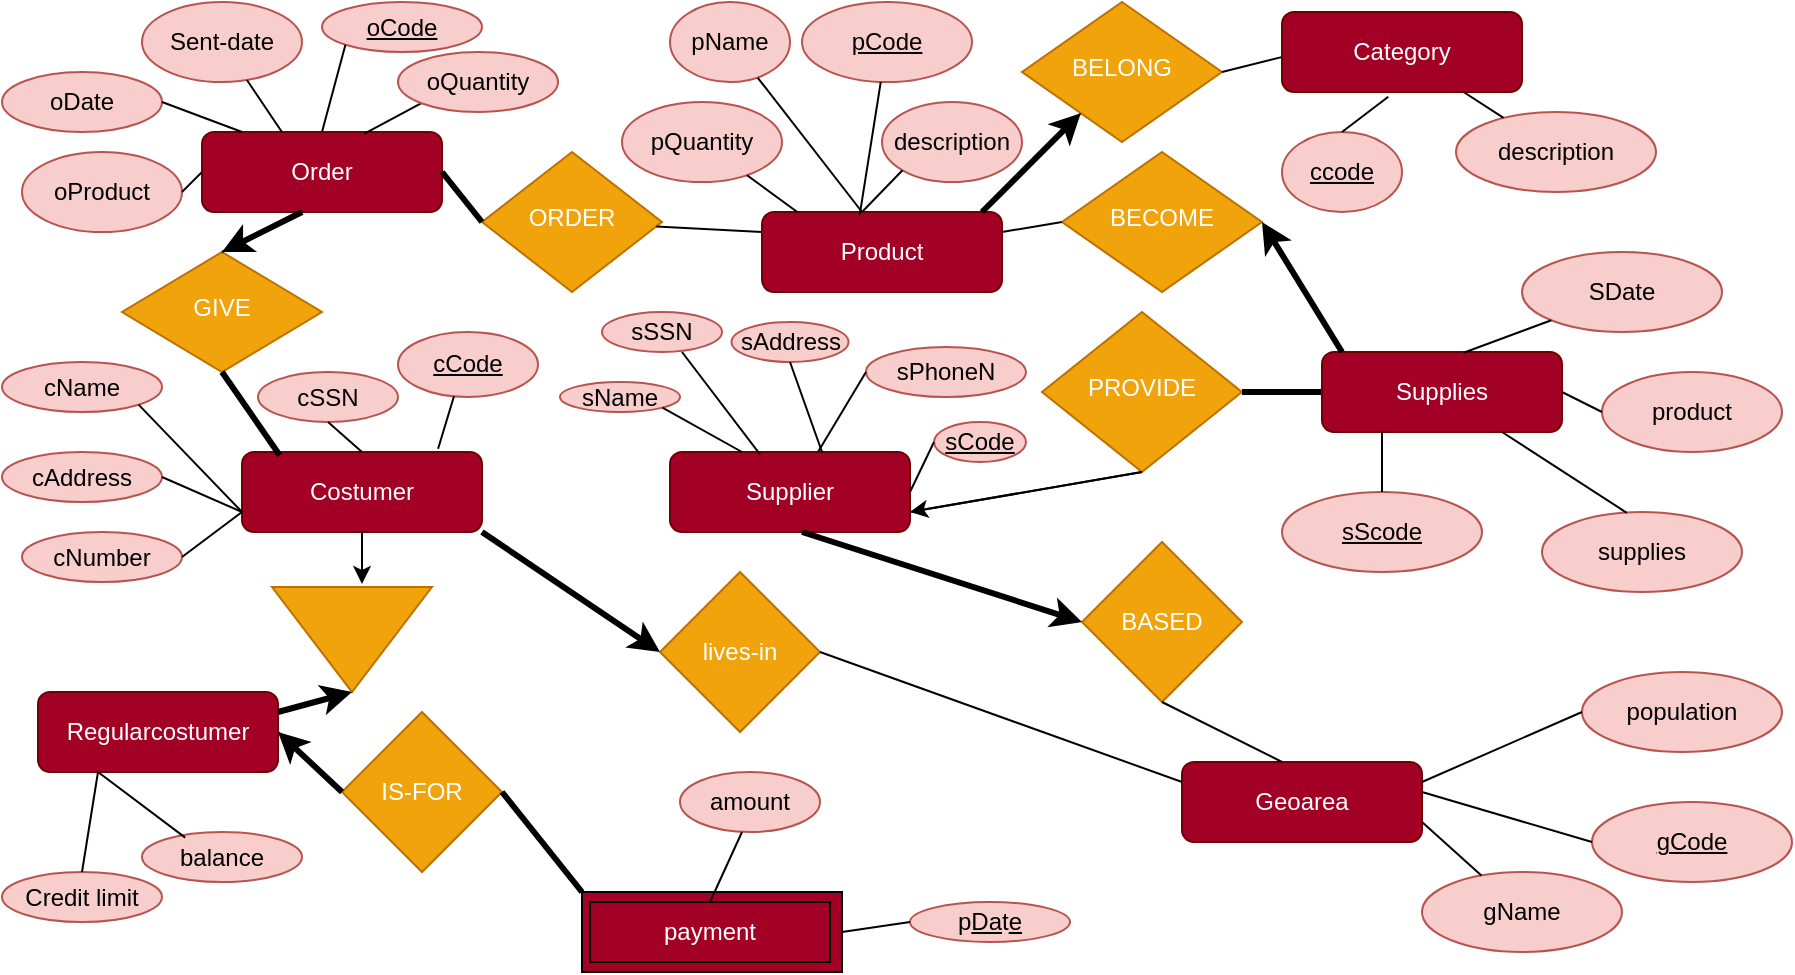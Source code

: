 <mxfile version="13.10.2" type="github"><diagram id="C5RBs43oDa-KdzZeNtuy" name="Page-1"><mxGraphModel dx="1038" dy="491" grid="1" gridSize="10" guides="1" tooltips="1" connect="1" arrows="1" fold="1" page="1" pageScale="1" pageWidth="827" pageHeight="1169" math="0" shadow="0"><root><mxCell id="WIyWlLk6GJQsqaUBKTNV-0"/><mxCell id="WIyWlLk6GJQsqaUBKTNV-1" parent="WIyWlLk6GJQsqaUBKTNV-0"/><mxCell id="O9clG4-tae74i2DNuFdK-174" value="" style="rounded=0;whiteSpace=wrap;html=1;sketch=0;fillColor=#a20025;fontColor=#ffffff;shadow=0;" vertex="1" parent="WIyWlLk6GJQsqaUBKTNV-1"><mxGeometry x="290" y="480" width="130" height="40" as="geometry"/></mxCell><mxCell id="WIyWlLk6GJQsqaUBKTNV-3" value="Product" style="rounded=1;whiteSpace=wrap;html=1;fontSize=12;glass=0;strokeWidth=1;shadow=0;rotation=0;fillColor=#a20025;strokeColor=#6F0000;fontColor=#ffffff;" parent="WIyWlLk6GJQsqaUBKTNV-1" vertex="1"><mxGeometry x="380" y="140" width="120" height="40" as="geometry"/></mxCell><mxCell id="WIyWlLk6GJQsqaUBKTNV-6" value="PROVIDE" style="rhombus;whiteSpace=wrap;html=1;shadow=0;fontFamily=Helvetica;fontSize=12;align=center;strokeWidth=1;spacing=6;spacingTop=-4;fillColor=#f0a30a;strokeColor=#BD7000;fontColor=#ffffff;" parent="WIyWlLk6GJQsqaUBKTNV-1" vertex="1"><mxGeometry x="520" y="190" width="100" height="80" as="geometry"/></mxCell><mxCell id="WIyWlLk6GJQsqaUBKTNV-7" value="Supplier" style="rounded=1;whiteSpace=wrap;html=1;fontSize=12;glass=0;strokeWidth=1;shadow=0;fillColor=#a20025;strokeColor=#6F0000;fontColor=#ffffff;" parent="WIyWlLk6GJQsqaUBKTNV-1" vertex="1"><mxGeometry x="334" y="260" width="120" height="40" as="geometry"/></mxCell><mxCell id="WIyWlLk6GJQsqaUBKTNV-10" value="GIVE" style="rhombus;whiteSpace=wrap;html=1;shadow=0;fontFamily=Helvetica;fontSize=12;align=center;strokeWidth=1;spacing=6;spacingTop=-4;fillColor=#f0a30a;strokeColor=#BD7000;fontColor=#ffffff;" parent="WIyWlLk6GJQsqaUBKTNV-1" vertex="1"><mxGeometry x="60" y="160" width="100" height="60" as="geometry"/></mxCell><mxCell id="WIyWlLk6GJQsqaUBKTNV-11" value="Costumer" style="rounded=1;whiteSpace=wrap;html=1;fontSize=12;glass=0;strokeWidth=1;shadow=0;fillColor=#a20025;strokeColor=#6F0000;fontColor=#ffffff;" parent="WIyWlLk6GJQsqaUBKTNV-1" vertex="1"><mxGeometry x="120" y="260" width="120" height="40" as="geometry"/></mxCell><mxCell id="WIyWlLk6GJQsqaUBKTNV-12" value="Order" style="rounded=1;whiteSpace=wrap;html=1;fontSize=12;glass=0;strokeWidth=1;shadow=0;fillColor=#a20025;strokeColor=#6F0000;fontColor=#ffffff;" parent="WIyWlLk6GJQsqaUBKTNV-1" vertex="1"><mxGeometry x="100" y="100" width="120" height="40" as="geometry"/></mxCell><mxCell id="O9clG4-tae74i2DNuFdK-0" value="" style="endArrow=none;html=1;entryX=1;entryY=0.5;entryDx=0;entryDy=0;strokeWidth=3;" edge="1" parent="WIyWlLk6GJQsqaUBKTNV-1" target="WIyWlLk6GJQsqaUBKTNV-6"><mxGeometry width="50" height="50" relative="1" as="geometry"><mxPoint x="620" y="230" as="sourcePoint"/><mxPoint x="620" y="230" as="targetPoint"/><Array as="points"><mxPoint x="670" y="230"/></Array></mxGeometry></mxCell><mxCell id="O9clG4-tae74i2DNuFdK-1" value="Supplies" style="rounded=1;whiteSpace=wrap;html=1;fontSize=12;glass=0;strokeWidth=1;shadow=0;fillColor=#a20025;strokeColor=#6F0000;fontColor=#ffffff;" vertex="1" parent="WIyWlLk6GJQsqaUBKTNV-1"><mxGeometry x="660" y="210" width="120" height="40" as="geometry"/></mxCell><mxCell id="O9clG4-tae74i2DNuFdK-2" value="BECOME" style="rhombus;whiteSpace=wrap;html=1;shadow=0;fontFamily=Helvetica;fontSize=12;align=center;strokeWidth=1;spacing=6;spacingTop=-4;fillColor=#f0a30a;strokeColor=#BD7000;fontColor=#ffffff;" vertex="1" parent="WIyWlLk6GJQsqaUBKTNV-1"><mxGeometry x="530" y="110" width="100" height="70" as="geometry"/></mxCell><mxCell id="O9clG4-tae74i2DNuFdK-4" value="" style="endArrow=none;html=1;entryX=0;entryY=0.5;entryDx=0;entryDy=0;" edge="1" parent="WIyWlLk6GJQsqaUBKTNV-1" source="WIyWlLk6GJQsqaUBKTNV-3" target="O9clG4-tae74i2DNuFdK-2"><mxGeometry width="50" height="50" relative="1" as="geometry"><mxPoint x="350" y="120" as="sourcePoint"/><mxPoint x="440" y="230" as="targetPoint"/></mxGeometry></mxCell><mxCell id="O9clG4-tae74i2DNuFdK-8" value="" style="endArrow=none;html=1;entryX=0.5;entryY=1;entryDx=0;entryDy=0;exitX=1;exitY=0.75;exitDx=0;exitDy=0;" edge="1" parent="WIyWlLk6GJQsqaUBKTNV-1" source="WIyWlLk6GJQsqaUBKTNV-7" target="WIyWlLk6GJQsqaUBKTNV-6"><mxGeometry width="50" height="50" relative="1" as="geometry"><mxPoint x="470" y="230" as="sourcePoint"/><mxPoint x="300" y="205" as="targetPoint"/></mxGeometry></mxCell><mxCell id="O9clG4-tae74i2DNuFdK-10" value="" style="endArrow=none;html=1;" edge="1" parent="WIyWlLk6GJQsqaUBKTNV-1" target="O9clG4-tae74i2DNuFdK-11"><mxGeometry width="50" height="50" relative="1" as="geometry"><mxPoint x="490" y="140" as="sourcePoint"/><mxPoint x="410" y="70" as="targetPoint"/></mxGeometry></mxCell><mxCell id="O9clG4-tae74i2DNuFdK-11" value="BELONG" style="rhombus;whiteSpace=wrap;html=1;shadow=0;fontFamily=Helvetica;fontSize=12;align=center;strokeWidth=1;spacing=6;spacingTop=-4;fillColor=#f0a30a;strokeColor=#BD7000;fontColor=#ffffff;" vertex="1" parent="WIyWlLk6GJQsqaUBKTNV-1"><mxGeometry x="510" y="35" width="100" height="70" as="geometry"/></mxCell><mxCell id="O9clG4-tae74i2DNuFdK-12" value="" style="endArrow=none;html=1;entryX=1;entryY=0.5;entryDx=0;entryDy=0;exitX=1;exitY=0.5;exitDx=0;exitDy=0;" edge="1" parent="WIyWlLk6GJQsqaUBKTNV-1" source="O9clG4-tae74i2DNuFdK-11" target="O9clG4-tae74i2DNuFdK-11"><mxGeometry width="50" height="50" relative="1" as="geometry"><mxPoint x="570" y="60" as="sourcePoint"/><mxPoint x="440" y="230" as="targetPoint"/><Array as="points"><mxPoint x="650" y="60"/></Array></mxGeometry></mxCell><mxCell id="O9clG4-tae74i2DNuFdK-13" value="Category" style="rounded=1;whiteSpace=wrap;html=1;fontSize=12;glass=0;strokeWidth=1;shadow=0;fillColor=#a20025;strokeColor=#6F0000;fontColor=#ffffff;" vertex="1" parent="WIyWlLk6GJQsqaUBKTNV-1"><mxGeometry x="640" y="40" width="120" height="40" as="geometry"/></mxCell><mxCell id="O9clG4-tae74i2DNuFdK-16" value="ORDER" style="rhombus;whiteSpace=wrap;html=1;shadow=0;fontFamily=Helvetica;fontSize=12;align=center;strokeWidth=1;spacing=6;spacingTop=-4;fillColor=#f0a30a;strokeColor=#BD7000;fontColor=#ffffff;" vertex="1" parent="WIyWlLk6GJQsqaUBKTNV-1"><mxGeometry x="240" y="110" width="90" height="70" as="geometry"/></mxCell><mxCell id="O9clG4-tae74i2DNuFdK-17" value="" style="endArrow=none;html=1;exitX=0;exitY=0.25;exitDx=0;exitDy=0;" edge="1" parent="WIyWlLk6GJQsqaUBKTNV-1" source="WIyWlLk6GJQsqaUBKTNV-3" target="O9clG4-tae74i2DNuFdK-16"><mxGeometry width="50" height="50" relative="1" as="geometry"><mxPoint x="300" y="118" as="sourcePoint"/><mxPoint x="260" y="102" as="targetPoint"/></mxGeometry></mxCell><mxCell id="O9clG4-tae74i2DNuFdK-18" value="" style="endArrow=none;html=1;exitX=0.5;exitY=0;exitDx=0;exitDy=0;" edge="1" parent="WIyWlLk6GJQsqaUBKTNV-1" source="WIyWlLk6GJQsqaUBKTNV-10"><mxGeometry width="50" height="50" relative="1" as="geometry"><mxPoint x="78" y="140" as="sourcePoint"/><mxPoint x="148" y="140" as="targetPoint"/></mxGeometry></mxCell><mxCell id="O9clG4-tae74i2DNuFdK-19" value="" style="endArrow=none;html=1;entryX=0.5;entryY=1;entryDx=0;entryDy=0;strokeWidth=3;exitX=0.157;exitY=0.04;exitDx=0;exitDy=0;exitPerimeter=0;" edge="1" parent="WIyWlLk6GJQsqaUBKTNV-1" source="WIyWlLk6GJQsqaUBKTNV-11" target="WIyWlLk6GJQsqaUBKTNV-10"><mxGeometry width="50" height="50" relative="1" as="geometry"><mxPoint x="131" y="257" as="sourcePoint"/><mxPoint x="440" y="230" as="targetPoint"/></mxGeometry></mxCell><mxCell id="O9clG4-tae74i2DNuFdK-21" value="" style="triangle;whiteSpace=wrap;html=1;rotation=90;fillColor=#f0a30a;strokeColor=#BD7000;fontColor=#ffffff;align=center;" vertex="1" parent="WIyWlLk6GJQsqaUBKTNV-1"><mxGeometry x="148.75" y="313.75" width="52.5" height="80" as="geometry"/></mxCell><mxCell id="O9clG4-tae74i2DNuFdK-22" value="" style="endArrow=none;html=1;exitX=1;exitY=0.5;exitDx=0;exitDy=0;entryX=0;entryY=0.5;entryDx=0;entryDy=0;" edge="1" parent="WIyWlLk6GJQsqaUBKTNV-1" source="O9clG4-tae74i2DNuFdK-23" target="O9clG4-tae74i2DNuFdK-71"><mxGeometry width="50" height="50" relative="1" as="geometry"><mxPoint x="390" y="280" as="sourcePoint"/><mxPoint x="180" y="390" as="targetPoint"/></mxGeometry></mxCell><mxCell id="O9clG4-tae74i2DNuFdK-26" value="" style="endArrow=none;html=1;entryX=0;entryY=0.5;entryDx=0;entryDy=0;exitX=1;exitY=0.5;exitDx=0;exitDy=0;strokeWidth=3;" edge="1" parent="WIyWlLk6GJQsqaUBKTNV-1" source="WIyWlLk6GJQsqaUBKTNV-12" target="O9clG4-tae74i2DNuFdK-16"><mxGeometry width="50" height="50" relative="1" as="geometry"><mxPoint x="118" y="100" as="sourcePoint"/><mxPoint x="168" y="80" as="targetPoint"/></mxGeometry></mxCell><mxCell id="O9clG4-tae74i2DNuFdK-23" value="Regularcostumer" style="rounded=1;whiteSpace=wrap;html=1;fontSize=12;glass=0;strokeWidth=1;shadow=0;fillColor=#a20025;strokeColor=#6F0000;fontColor=#ffffff;" vertex="1" parent="WIyWlLk6GJQsqaUBKTNV-1"><mxGeometry x="18" y="380" width="120" height="40" as="geometry"/></mxCell><mxCell id="O9clG4-tae74i2DNuFdK-32" value="Geoarea" style="rounded=1;whiteSpace=wrap;html=1;fontSize=12;glass=0;strokeWidth=1;shadow=0;fillColor=#a20025;strokeColor=#6F0000;fontColor=#ffffff;" vertex="1" parent="WIyWlLk6GJQsqaUBKTNV-1"><mxGeometry x="590" y="415" width="120" height="40" as="geometry"/></mxCell><mxCell id="O9clG4-tae74i2DNuFdK-71" value="IS-FOR" style="rhombus;whiteSpace=wrap;html=1;fillColor=#f0a30a;strokeColor=#BD7000;fontColor=#ffffff;" vertex="1" parent="WIyWlLk6GJQsqaUBKTNV-1"><mxGeometry x="170" y="390" width="80" height="80" as="geometry"/></mxCell><mxCell id="O9clG4-tae74i2DNuFdK-72" value="" style="endArrow=none;html=1;exitX=0;exitY=0;exitDx=0;exitDy=0;entryX=1;entryY=0.5;entryDx=0;entryDy=0;strokeWidth=3;" edge="1" parent="WIyWlLk6GJQsqaUBKTNV-1" source="O9clG4-tae74i2DNuFdK-174" target="O9clG4-tae74i2DNuFdK-71"><mxGeometry width="50" height="50" relative="1" as="geometry"><mxPoint x="340" y="280" as="sourcePoint"/><mxPoint x="390" y="230" as="targetPoint"/></mxGeometry></mxCell><mxCell id="O9clG4-tae74i2DNuFdK-78" value="BASED" style="rhombus;whiteSpace=wrap;html=1;fillColor=#f0a30a;strokeColor=#BD7000;fontColor=#ffffff;" vertex="1" parent="WIyWlLk6GJQsqaUBKTNV-1"><mxGeometry x="540" y="305" width="80" height="80" as="geometry"/></mxCell><mxCell id="O9clG4-tae74i2DNuFdK-79" value="" style="endArrow=none;html=1;entryX=0.5;entryY=1;entryDx=0;entryDy=0;exitX=0.417;exitY=0;exitDx=0;exitDy=0;exitPerimeter=0;" edge="1" parent="WIyWlLk6GJQsqaUBKTNV-1" source="O9clG4-tae74i2DNuFdK-32" target="O9clG4-tae74i2DNuFdK-78"><mxGeometry width="50" height="50" relative="1" as="geometry"><mxPoint x="340" y="280" as="sourcePoint"/><mxPoint x="390" y="230" as="targetPoint"/></mxGeometry></mxCell><mxCell id="O9clG4-tae74i2DNuFdK-81" value="lives-in" style="rhombus;whiteSpace=wrap;html=1;fillColor=#f0a30a;strokeColor=#BD7000;fontColor=#ffffff;" vertex="1" parent="WIyWlLk6GJQsqaUBKTNV-1"><mxGeometry x="329" y="320" width="80" height="80" as="geometry"/></mxCell><mxCell id="O9clG4-tae74i2DNuFdK-82" value="" style="endArrow=none;html=1;entryX=0;entryY=0.25;entryDx=0;entryDy=0;exitX=1;exitY=0.5;exitDx=0;exitDy=0;" edge="1" parent="WIyWlLk6GJQsqaUBKTNV-1" source="O9clG4-tae74i2DNuFdK-81" target="O9clG4-tae74i2DNuFdK-32"><mxGeometry width="50" height="50" relative="1" as="geometry"><mxPoint x="340" y="280" as="sourcePoint"/><mxPoint x="390" y="230" as="targetPoint"/></mxGeometry></mxCell><mxCell id="O9clG4-tae74i2DNuFdK-83" value="description" style="ellipse;whiteSpace=wrap;html=1;align=center;newEdgeStyle={&quot;edgeStyle&quot;:&quot;entityRelationEdgeStyle&quot;,&quot;startArrow&quot;:&quot;none&quot;,&quot;endArrow&quot;:&quot;none&quot;,&quot;segment&quot;:10,&quot;curved&quot;:1};treeFolding=1;treeMoving=1;fillColor=#f8cecc;strokeColor=#b85450;" vertex="1" parent="WIyWlLk6GJQsqaUBKTNV-1"><mxGeometry x="727" y="90" width="100" height="40" as="geometry"/></mxCell><mxCell id="O9clG4-tae74i2DNuFdK-85" value="" style="endArrow=none;html=1;" edge="1" parent="WIyWlLk6GJQsqaUBKTNV-1" source="O9clG4-tae74i2DNuFdK-13" target="O9clG4-tae74i2DNuFdK-83"><mxGeometry width="50" height="50" relative="1" as="geometry"><mxPoint x="340" y="280" as="sourcePoint"/><mxPoint x="390" y="230" as="targetPoint"/></mxGeometry></mxCell><mxCell id="O9clG4-tae74i2DNuFdK-86" value="&lt;u&gt;ccode&lt;/u&gt;" style="ellipse;whiteSpace=wrap;html=1;align=center;newEdgeStyle={&quot;edgeStyle&quot;:&quot;entityRelationEdgeStyle&quot;,&quot;startArrow&quot;:&quot;none&quot;,&quot;endArrow&quot;:&quot;none&quot;,&quot;segment&quot;:10,&quot;curved&quot;:1};treeFolding=1;treeMoving=1;fillColor=#f8cecc;strokeColor=#b85450;" vertex="1" parent="WIyWlLk6GJQsqaUBKTNV-1"><mxGeometry x="640" y="100" width="60" height="40" as="geometry"/></mxCell><mxCell id="O9clG4-tae74i2DNuFdK-87" value="" style="endArrow=none;html=1;entryX=0.443;entryY=1.06;entryDx=0;entryDy=0;entryPerimeter=0;exitX=0.5;exitY=0;exitDx=0;exitDy=0;" edge="1" parent="WIyWlLk6GJQsqaUBKTNV-1" source="O9clG4-tae74i2DNuFdK-86" target="O9clG4-tae74i2DNuFdK-13"><mxGeometry width="50" height="50" relative="1" as="geometry"><mxPoint x="680" y="90" as="sourcePoint"/><mxPoint x="390" y="230" as="targetPoint"/></mxGeometry></mxCell><mxCell id="O9clG4-tae74i2DNuFdK-88" value="product" style="ellipse;whiteSpace=wrap;html=1;align=center;newEdgeStyle={&quot;edgeStyle&quot;:&quot;entityRelationEdgeStyle&quot;,&quot;startArrow&quot;:&quot;none&quot;,&quot;endArrow&quot;:&quot;none&quot;,&quot;segment&quot;:10,&quot;curved&quot;:1};treeFolding=1;treeMoving=1;fillColor=#f8cecc;strokeColor=#b85450;" vertex="1" parent="WIyWlLk6GJQsqaUBKTNV-1"><mxGeometry x="800" y="220" width="90" height="40" as="geometry"/></mxCell><mxCell id="O9clG4-tae74i2DNuFdK-89" value="supplies" style="ellipse;whiteSpace=wrap;html=1;align=center;newEdgeStyle={&quot;edgeStyle&quot;:&quot;entityRelationEdgeStyle&quot;,&quot;startArrow&quot;:&quot;none&quot;,&quot;endArrow&quot;:&quot;none&quot;,&quot;segment&quot;:10,&quot;curved&quot;:1};treeFolding=1;treeMoving=1;fillColor=#f8cecc;strokeColor=#b85450;" vertex="1" parent="WIyWlLk6GJQsqaUBKTNV-1"><mxGeometry x="770" y="290" width="100" height="40" as="geometry"/></mxCell><mxCell id="O9clG4-tae74i2DNuFdK-90" value="&lt;u&gt;sScode&lt;/u&gt;" style="ellipse;whiteSpace=wrap;html=1;align=center;newEdgeStyle={&quot;edgeStyle&quot;:&quot;entityRelationEdgeStyle&quot;,&quot;startArrow&quot;:&quot;none&quot;,&quot;endArrow&quot;:&quot;none&quot;,&quot;segment&quot;:10,&quot;curved&quot;:1};treeFolding=1;treeMoving=1;fillColor=#f8cecc;strokeColor=#b85450;" vertex="1" parent="WIyWlLk6GJQsqaUBKTNV-1"><mxGeometry x="640" y="280" width="100" height="40" as="geometry"/></mxCell><mxCell id="O9clG4-tae74i2DNuFdK-91" value="SDate" style="ellipse;whiteSpace=wrap;html=1;align=center;newEdgeStyle={&quot;edgeStyle&quot;:&quot;entityRelationEdgeStyle&quot;,&quot;startArrow&quot;:&quot;none&quot;,&quot;endArrow&quot;:&quot;none&quot;,&quot;segment&quot;:10,&quot;curved&quot;:1};treeFolding=1;treeMoving=1;fillColor=#f8cecc;strokeColor=#b85450;" vertex="1" parent="WIyWlLk6GJQsqaUBKTNV-1"><mxGeometry x="760" y="160" width="100" height="40" as="geometry"/></mxCell><mxCell id="O9clG4-tae74i2DNuFdK-92" value="" style="endArrow=none;html=1;exitX=0.5;exitY=0;exitDx=0;exitDy=0;entryX=0.25;entryY=1;entryDx=0;entryDy=0;" edge="1" parent="WIyWlLk6GJQsqaUBKTNV-1" source="O9clG4-tae74i2DNuFdK-90" target="O9clG4-tae74i2DNuFdK-1"><mxGeometry width="50" height="50" relative="1" as="geometry"><mxPoint x="340" y="290" as="sourcePoint"/><mxPoint x="390" y="240" as="targetPoint"/></mxGeometry></mxCell><mxCell id="O9clG4-tae74i2DNuFdK-93" value="" style="endArrow=none;html=1;entryX=0.424;entryY=0.01;entryDx=0;entryDy=0;exitX=0.75;exitY=1;exitDx=0;exitDy=0;entryPerimeter=0;" edge="1" parent="WIyWlLk6GJQsqaUBKTNV-1" source="O9clG4-tae74i2DNuFdK-1" target="O9clG4-tae74i2DNuFdK-89"><mxGeometry width="50" height="50" relative="1" as="geometry"><mxPoint x="780" y="270" as="sourcePoint"/><mxPoint x="830" y="270" as="targetPoint"/></mxGeometry></mxCell><mxCell id="O9clG4-tae74i2DNuFdK-94" value="" style="endArrow=none;html=1;entryX=0;entryY=0.5;entryDx=0;entryDy=0;exitX=1;exitY=0.5;exitDx=0;exitDy=0;" edge="1" parent="WIyWlLk6GJQsqaUBKTNV-1" target="O9clG4-tae74i2DNuFdK-88"><mxGeometry width="50" height="50" relative="1" as="geometry"><mxPoint x="780" y="230" as="sourcePoint"/><mxPoint x="830" y="230" as="targetPoint"/></mxGeometry></mxCell><mxCell id="O9clG4-tae74i2DNuFdK-95" value="" style="endArrow=none;html=1;entryX=0;entryY=1;entryDx=0;entryDy=0;exitX=0.59;exitY=0.01;exitDx=0;exitDy=0;exitPerimeter=0;" edge="1" parent="WIyWlLk6GJQsqaUBKTNV-1" source="O9clG4-tae74i2DNuFdK-1" target="O9clG4-tae74i2DNuFdK-91"><mxGeometry width="50" height="50" relative="1" as="geometry"><mxPoint x="770" y="200" as="sourcePoint"/><mxPoint x="820" y="200" as="targetPoint"/></mxGeometry></mxCell><mxCell id="O9clG4-tae74i2DNuFdK-96" value="description" style="ellipse;whiteSpace=wrap;html=1;align=center;newEdgeStyle={&quot;edgeStyle&quot;:&quot;entityRelationEdgeStyle&quot;,&quot;startArrow&quot;:&quot;none&quot;,&quot;endArrow&quot;:&quot;none&quot;,&quot;segment&quot;:10,&quot;curved&quot;:1};treeFolding=1;treeMoving=1;fillColor=#f8cecc;strokeColor=#b85450;" vertex="1" parent="WIyWlLk6GJQsqaUBKTNV-1"><mxGeometry x="440" y="85" width="70" height="40" as="geometry"/></mxCell><mxCell id="O9clG4-tae74i2DNuFdK-97" value="pName" style="ellipse;whiteSpace=wrap;html=1;align=center;newEdgeStyle={&quot;edgeStyle&quot;:&quot;entityRelationEdgeStyle&quot;,&quot;startArrow&quot;:&quot;none&quot;,&quot;endArrow&quot;:&quot;none&quot;,&quot;segment&quot;:10,&quot;curved&quot;:1};treeFolding=1;treeMoving=1;fillColor=#f8cecc;strokeColor=#b85450;" vertex="1" parent="WIyWlLk6GJQsqaUBKTNV-1"><mxGeometry x="334" y="35" width="60" height="40" as="geometry"/></mxCell><mxCell id="O9clG4-tae74i2DNuFdK-99" value="&lt;u&gt;pCode&lt;/u&gt;" style="ellipse;whiteSpace=wrap;html=1;align=center;newEdgeStyle={&quot;edgeStyle&quot;:&quot;entityRelationEdgeStyle&quot;,&quot;startArrow&quot;:&quot;none&quot;,&quot;endArrow&quot;:&quot;none&quot;,&quot;segment&quot;:10,&quot;curved&quot;:1};treeFolding=1;treeMoving=1;fillColor=#f8cecc;strokeColor=#b85450;" vertex="1" parent="WIyWlLk6GJQsqaUBKTNV-1"><mxGeometry x="400" y="35" width="85" height="40" as="geometry"/></mxCell><mxCell id="O9clG4-tae74i2DNuFdK-100" value="" style="endArrow=none;html=1;exitX=0;exitY=1;exitDx=0;exitDy=0;entryX=0.677;entryY=0.02;entryDx=0;entryDy=0;entryPerimeter=0;" edge="1" parent="WIyWlLk6GJQsqaUBKTNV-1" source="O9clG4-tae74i2DNuFdK-106" target="WIyWlLk6GJQsqaUBKTNV-12"><mxGeometry width="50" height="50" relative="1" as="geometry"><mxPoint x="330" y="100" as="sourcePoint"/><mxPoint x="290" y="100" as="targetPoint"/></mxGeometry></mxCell><mxCell id="O9clG4-tae74i2DNuFdK-101" value="" style="endArrow=none;html=1;" edge="1" parent="WIyWlLk6GJQsqaUBKTNV-1" target="O9clG4-tae74i2DNuFdK-97"><mxGeometry width="50" height="50" relative="1" as="geometry"><mxPoint x="430" y="140" as="sourcePoint"/><mxPoint x="290" y="60" as="targetPoint"/></mxGeometry></mxCell><mxCell id="O9clG4-tae74i2DNuFdK-102" value="" style="endArrow=none;html=1;entryX=0;entryY=1;entryDx=0;entryDy=0;" edge="1" parent="WIyWlLk6GJQsqaUBKTNV-1" target="O9clG4-tae74i2DNuFdK-96"><mxGeometry width="50" height="50" relative="1" as="geometry"><mxPoint x="430" y="140" as="sourcePoint"/><mxPoint x="300" y="60" as="targetPoint"/></mxGeometry></mxCell><mxCell id="O9clG4-tae74i2DNuFdK-103" value="" style="endArrow=none;html=1;exitX=0.407;exitY=0.04;exitDx=0;exitDy=0;exitPerimeter=0;" edge="1" parent="WIyWlLk6GJQsqaUBKTNV-1" source="WIyWlLk6GJQsqaUBKTNV-3" target="O9clG4-tae74i2DNuFdK-99"><mxGeometry width="50" height="50" relative="1" as="geometry"><mxPoint x="350" y="110" as="sourcePoint"/><mxPoint x="429" y="80" as="targetPoint"/></mxGeometry></mxCell><mxCell id="O9clG4-tae74i2DNuFdK-98" value="pQuantity" style="ellipse;whiteSpace=wrap;html=1;align=center;newEdgeStyle={&quot;edgeStyle&quot;:&quot;entityRelationEdgeStyle&quot;,&quot;startArrow&quot;:&quot;none&quot;,&quot;endArrow&quot;:&quot;none&quot;,&quot;segment&quot;:10,&quot;curved&quot;:1};treeFolding=1;treeMoving=1;fillColor=#f8cecc;strokeColor=#b85450;" vertex="1" parent="WIyWlLk6GJQsqaUBKTNV-1"><mxGeometry x="310" y="85" width="80" height="40" as="geometry"/></mxCell><mxCell id="O9clG4-tae74i2DNuFdK-105" value="" style="endArrow=none;html=1;exitX=0.147;exitY=0;exitDx=0;exitDy=0;exitPerimeter=0;" edge="1" parent="WIyWlLk6GJQsqaUBKTNV-1" source="WIyWlLk6GJQsqaUBKTNV-3" target="O9clG4-tae74i2DNuFdK-98"><mxGeometry width="50" height="50" relative="1" as="geometry"><mxPoint x="397.64" y="140" as="sourcePoint"/><mxPoint x="290" y="100" as="targetPoint"/></mxGeometry></mxCell><mxCell id="O9clG4-tae74i2DNuFdK-106" value="oQuantity" style="ellipse;whiteSpace=wrap;html=1;align=center;newEdgeStyle={&quot;edgeStyle&quot;:&quot;entityRelationEdgeStyle&quot;,&quot;startArrow&quot;:&quot;none&quot;,&quot;endArrow&quot;:&quot;none&quot;,&quot;segment&quot;:10,&quot;curved&quot;:1};treeFolding=1;treeMoving=1;fillColor=#f8cecc;strokeColor=#b85450;" vertex="1" parent="WIyWlLk6GJQsqaUBKTNV-1"><mxGeometry x="198" y="60" width="80" height="30" as="geometry"/></mxCell><mxCell id="O9clG4-tae74i2DNuFdK-107" value="&lt;u&gt;oCode&lt;/u&gt;" style="ellipse;whiteSpace=wrap;html=1;align=center;newEdgeStyle={&quot;edgeStyle&quot;:&quot;entityRelationEdgeStyle&quot;,&quot;startArrow&quot;:&quot;none&quot;,&quot;endArrow&quot;:&quot;none&quot;,&quot;segment&quot;:10,&quot;curved&quot;:1};treeFolding=1;treeMoving=1;fillColor=#f8cecc;strokeColor=#b85450;" vertex="1" parent="WIyWlLk6GJQsqaUBKTNV-1"><mxGeometry x="160" y="35" width="80" height="25" as="geometry"/></mxCell><mxCell id="O9clG4-tae74i2DNuFdK-108" value="Sent-date" style="ellipse;whiteSpace=wrap;html=1;align=center;newEdgeStyle={&quot;edgeStyle&quot;:&quot;entityRelationEdgeStyle&quot;,&quot;startArrow&quot;:&quot;none&quot;,&quot;endArrow&quot;:&quot;none&quot;,&quot;segment&quot;:10,&quot;curved&quot;:1};treeFolding=1;treeMoving=1;fillColor=#f8cecc;strokeColor=#b85450;" vertex="1" parent="WIyWlLk6GJQsqaUBKTNV-1"><mxGeometry x="70" y="35" width="80" height="40" as="geometry"/></mxCell><mxCell id="O9clG4-tae74i2DNuFdK-109" value="oDate" style="ellipse;whiteSpace=wrap;html=1;align=center;newEdgeStyle={&quot;edgeStyle&quot;:&quot;entityRelationEdgeStyle&quot;,&quot;startArrow&quot;:&quot;none&quot;,&quot;endArrow&quot;:&quot;none&quot;,&quot;segment&quot;:10,&quot;curved&quot;:1};treeFolding=1;treeMoving=1;fillColor=#f8cecc;strokeColor=#b85450;" vertex="1" parent="WIyWlLk6GJQsqaUBKTNV-1"><mxGeometry y="70" width="80" height="30" as="geometry"/></mxCell><mxCell id="O9clG4-tae74i2DNuFdK-110" value="oProduct" style="ellipse;whiteSpace=wrap;html=1;align=center;newEdgeStyle={&quot;edgeStyle&quot;:&quot;entityRelationEdgeStyle&quot;,&quot;startArrow&quot;:&quot;none&quot;,&quot;endArrow&quot;:&quot;none&quot;,&quot;segment&quot;:10,&quot;curved&quot;:1};treeFolding=1;treeMoving=1;fillColor=#f8cecc;strokeColor=#b85450;" vertex="1" parent="WIyWlLk6GJQsqaUBKTNV-1"><mxGeometry x="10" y="110" width="80" height="40" as="geometry"/></mxCell><mxCell id="O9clG4-tae74i2DNuFdK-111" value="" style="endArrow=none;html=1;exitX=0;exitY=1;exitDx=0;exitDy=0;entryX=0.5;entryY=0;entryDx=0;entryDy=0;" edge="1" parent="WIyWlLk6GJQsqaUBKTNV-1" source="O9clG4-tae74i2DNuFdK-107" target="WIyWlLk6GJQsqaUBKTNV-12"><mxGeometry width="50" height="50" relative="1" as="geometry"><mxPoint x="160" y="80" as="sourcePoint"/><mxPoint x="131.524" y="95.193" as="targetPoint"/></mxGeometry></mxCell><mxCell id="O9clG4-tae74i2DNuFdK-112" value="" style="endArrow=none;html=1;entryX=0.333;entryY=0;entryDx=0;entryDy=0;entryPerimeter=0;" edge="1" parent="WIyWlLk6GJQsqaUBKTNV-1" source="O9clG4-tae74i2DNuFdK-108" target="WIyWlLk6GJQsqaUBKTNV-12"><mxGeometry width="50" height="50" relative="1" as="geometry"><mxPoint x="130" y="80" as="sourcePoint"/><mxPoint x="130" y="95" as="targetPoint"/></mxGeometry></mxCell><mxCell id="O9clG4-tae74i2DNuFdK-113" value="" style="endArrow=none;html=1;entryX=1;entryY=0.5;entryDx=0;entryDy=0;exitX=0.167;exitY=0;exitDx=0;exitDy=0;exitPerimeter=0;" edge="1" parent="WIyWlLk6GJQsqaUBKTNV-1" source="WIyWlLk6GJQsqaUBKTNV-12" target="O9clG4-tae74i2DNuFdK-109"><mxGeometry width="50" height="50" relative="1" as="geometry"><mxPoint x="110" y="95" as="sourcePoint"/><mxPoint x="81.524" y="95.193" as="targetPoint"/></mxGeometry></mxCell><mxCell id="O9clG4-tae74i2DNuFdK-114" value="" style="endArrow=none;html=1;exitX=0;exitY=0.5;exitDx=0;exitDy=0;entryX=1;entryY=0.5;entryDx=0;entryDy=0;" edge="1" parent="WIyWlLk6GJQsqaUBKTNV-1" source="WIyWlLk6GJQsqaUBKTNV-12" target="O9clG4-tae74i2DNuFdK-110"><mxGeometry width="50" height="50" relative="1" as="geometry"><mxPoint x="90" y="100" as="sourcePoint"/><mxPoint x="61.524" y="115.193" as="targetPoint"/></mxGeometry></mxCell><mxCell id="O9clG4-tae74i2DNuFdK-115" value="&lt;u&gt;cCode&lt;/u&gt;" style="ellipse;whiteSpace=wrap;html=1;align=center;newEdgeStyle={&quot;edgeStyle&quot;:&quot;entityRelationEdgeStyle&quot;,&quot;startArrow&quot;:&quot;none&quot;,&quot;endArrow&quot;:&quot;none&quot;,&quot;segment&quot;:10,&quot;curved&quot;:1};treeFolding=1;treeMoving=1;fillColor=#f8cecc;strokeColor=#b85450;" vertex="1" parent="WIyWlLk6GJQsqaUBKTNV-1"><mxGeometry x="198" y="200" width="70" height="32.5" as="geometry"/></mxCell><mxCell id="O9clG4-tae74i2DNuFdK-116" value="cAddress" style="ellipse;whiteSpace=wrap;html=1;align=center;newEdgeStyle={&quot;edgeStyle&quot;:&quot;entityRelationEdgeStyle&quot;,&quot;startArrow&quot;:&quot;none&quot;,&quot;endArrow&quot;:&quot;none&quot;,&quot;segment&quot;:10,&quot;curved&quot;:1};treeFolding=1;treeMoving=1;fillColor=#f8cecc;strokeColor=#b85450;" vertex="1" parent="WIyWlLk6GJQsqaUBKTNV-1"><mxGeometry y="260" width="80" height="25" as="geometry"/></mxCell><mxCell id="O9clG4-tae74i2DNuFdK-117" value="cNumber" style="ellipse;whiteSpace=wrap;html=1;align=center;newEdgeStyle={&quot;edgeStyle&quot;:&quot;entityRelationEdgeStyle&quot;,&quot;startArrow&quot;:&quot;none&quot;,&quot;endArrow&quot;:&quot;none&quot;,&quot;segment&quot;:10,&quot;curved&quot;:1};treeFolding=1;treeMoving=1;fillColor=#f8cecc;strokeColor=#b85450;" vertex="1" parent="WIyWlLk6GJQsqaUBKTNV-1"><mxGeometry x="10" y="300" width="80" height="25" as="geometry"/></mxCell><mxCell id="O9clG4-tae74i2DNuFdK-118" value="cSSN" style="ellipse;whiteSpace=wrap;html=1;align=center;newEdgeStyle={&quot;edgeStyle&quot;:&quot;entityRelationEdgeStyle&quot;,&quot;startArrow&quot;:&quot;none&quot;,&quot;endArrow&quot;:&quot;none&quot;,&quot;segment&quot;:10,&quot;curved&quot;:1};treeFolding=1;treeMoving=1;fillColor=#f8cecc;strokeColor=#b85450;" vertex="1" parent="WIyWlLk6GJQsqaUBKTNV-1"><mxGeometry x="128" y="220" width="70" height="25" as="geometry"/></mxCell><mxCell id="O9clG4-tae74i2DNuFdK-119" value="cName" style="ellipse;whiteSpace=wrap;html=1;align=center;newEdgeStyle={&quot;edgeStyle&quot;:&quot;entityRelationEdgeStyle&quot;,&quot;startArrow&quot;:&quot;none&quot;,&quot;endArrow&quot;:&quot;none&quot;,&quot;segment&quot;:10,&quot;curved&quot;:1};treeFolding=1;treeMoving=1;fillColor=#f8cecc;strokeColor=#b85450;" vertex="1" parent="WIyWlLk6GJQsqaUBKTNV-1"><mxGeometry y="215" width="80" height="25" as="geometry"/></mxCell><mxCell id="O9clG4-tae74i2DNuFdK-121" value="" style="endArrow=none;html=1;exitX=0.4;exitY=0.988;exitDx=0;exitDy=0;entryX=0.817;entryY=-0.04;entryDx=0;entryDy=0;entryPerimeter=0;exitPerimeter=0;" edge="1" parent="WIyWlLk6GJQsqaUBKTNV-1" source="O9clG4-tae74i2DNuFdK-115" target="WIyWlLk6GJQsqaUBKTNV-11"><mxGeometry width="50" height="50" relative="1" as="geometry"><mxPoint x="220" y="220" as="sourcePoint"/><mxPoint x="220" y="230" as="targetPoint"/></mxGeometry></mxCell><mxCell id="O9clG4-tae74i2DNuFdK-123" value="" style="endArrow=none;html=1;exitX=0.5;exitY=1;exitDx=0;exitDy=0;entryX=0.5;entryY=0;entryDx=0;entryDy=0;" edge="1" parent="WIyWlLk6GJQsqaUBKTNV-1" source="O9clG4-tae74i2DNuFdK-118" target="WIyWlLk6GJQsqaUBKTNV-11"><mxGeometry width="50" height="50" relative="1" as="geometry"><mxPoint x="270" y="240" as="sourcePoint"/><mxPoint x="376.371" y="287.629" as="targetPoint"/></mxGeometry></mxCell><mxCell id="O9clG4-tae74i2DNuFdK-124" value="" style="endArrow=none;html=1;exitX=1;exitY=1;exitDx=0;exitDy=0;entryX=0;entryY=0.75;entryDx=0;entryDy=0;" edge="1" parent="WIyWlLk6GJQsqaUBKTNV-1" source="O9clG4-tae74i2DNuFdK-119" target="WIyWlLk6GJQsqaUBKTNV-11"><mxGeometry width="50" height="50" relative="1" as="geometry"><mxPoint x="90" y="250" as="sourcePoint"/><mxPoint x="120" y="260" as="targetPoint"/></mxGeometry></mxCell><mxCell id="O9clG4-tae74i2DNuFdK-125" value="" style="endArrow=none;html=1;exitX=1;exitY=0.5;exitDx=0;exitDy=0;entryX=0;entryY=0.75;entryDx=0;entryDy=0;" edge="1" parent="WIyWlLk6GJQsqaUBKTNV-1" source="O9clG4-tae74i2DNuFdK-116" target="WIyWlLk6GJQsqaUBKTNV-11"><mxGeometry width="50" height="50" relative="1" as="geometry"><mxPoint x="90" y="270" as="sourcePoint"/><mxPoint x="196.371" y="317.629" as="targetPoint"/></mxGeometry></mxCell><mxCell id="O9clG4-tae74i2DNuFdK-126" value="" style="endArrow=none;html=1;exitX=1;exitY=0.5;exitDx=0;exitDy=0;entryX=0;entryY=0.75;entryDx=0;entryDy=0;" edge="1" parent="WIyWlLk6GJQsqaUBKTNV-1" source="O9clG4-tae74i2DNuFdK-117" target="WIyWlLk6GJQsqaUBKTNV-11"><mxGeometry width="50" height="50" relative="1" as="geometry"><mxPoint x="110" y="290" as="sourcePoint"/><mxPoint x="120" y="270" as="targetPoint"/></mxGeometry></mxCell><mxCell id="O9clG4-tae74i2DNuFdK-127" value="Credit limit" style="ellipse;whiteSpace=wrap;html=1;align=center;newEdgeStyle={&quot;edgeStyle&quot;:&quot;entityRelationEdgeStyle&quot;,&quot;startArrow&quot;:&quot;none&quot;,&quot;endArrow&quot;:&quot;none&quot;,&quot;segment&quot;:10,&quot;curved&quot;:1};treeFolding=1;treeMoving=1;fillColor=#f8cecc;strokeColor=#b85450;" vertex="1" parent="WIyWlLk6GJQsqaUBKTNV-1"><mxGeometry y="470" width="80" height="25" as="geometry"/></mxCell><mxCell id="O9clG4-tae74i2DNuFdK-128" value="balance" style="ellipse;whiteSpace=wrap;html=1;align=center;newEdgeStyle={&quot;edgeStyle&quot;:&quot;entityRelationEdgeStyle&quot;,&quot;startArrow&quot;:&quot;none&quot;,&quot;endArrow&quot;:&quot;none&quot;,&quot;segment&quot;:10,&quot;curved&quot;:1};treeFolding=1;treeMoving=1;fillColor=#f8cecc;strokeColor=#b85450;" vertex="1" parent="WIyWlLk6GJQsqaUBKTNV-1"><mxGeometry x="70" y="450" width="80" height="25" as="geometry"/></mxCell><mxCell id="O9clG4-tae74i2DNuFdK-132" value="" style="endArrow=none;html=1;exitX=0.5;exitY=0;exitDx=0;exitDy=0;entryX=0.25;entryY=1;entryDx=0;entryDy=0;" edge="1" parent="WIyWlLk6GJQsqaUBKTNV-1" source="O9clG4-tae74i2DNuFdK-127" target="O9clG4-tae74i2DNuFdK-23"><mxGeometry width="50" height="50" relative="1" as="geometry"><mxPoint x="340" y="310" as="sourcePoint"/><mxPoint x="390" y="260" as="targetPoint"/></mxGeometry></mxCell><mxCell id="O9clG4-tae74i2DNuFdK-133" value="" style="endArrow=none;html=1;exitX=0.27;exitY=0.112;exitDx=0;exitDy=0;exitPerimeter=0;entryX=0.25;entryY=1;entryDx=0;entryDy=0;" edge="1" parent="WIyWlLk6GJQsqaUBKTNV-1" source="O9clG4-tae74i2DNuFdK-128" target="O9clG4-tae74i2DNuFdK-23"><mxGeometry width="50" height="50" relative="1" as="geometry"><mxPoint x="340" y="310" as="sourcePoint"/><mxPoint x="390" y="260" as="targetPoint"/></mxGeometry></mxCell><mxCell id="O9clG4-tae74i2DNuFdK-134" value="amount" style="ellipse;whiteSpace=wrap;html=1;align=center;newEdgeStyle={&quot;edgeStyle&quot;:&quot;entityRelationEdgeStyle&quot;,&quot;startArrow&quot;:&quot;none&quot;,&quot;endArrow&quot;:&quot;none&quot;,&quot;segment&quot;:10,&quot;curved&quot;:1};treeFolding=1;treeMoving=1;fillColor=#f8cecc;strokeColor=#b85450;" vertex="1" parent="WIyWlLk6GJQsqaUBKTNV-1"><mxGeometry x="339" y="420" width="70" height="30" as="geometry"/></mxCell><mxCell id="O9clG4-tae74i2DNuFdK-135" value="p&lt;u&gt;Da&lt;/u&gt;t&lt;u&gt;e&lt;/u&gt;" style="ellipse;whiteSpace=wrap;html=1;align=center;newEdgeStyle={&quot;edgeStyle&quot;:&quot;entityRelationEdgeStyle&quot;,&quot;startArrow&quot;:&quot;none&quot;,&quot;endArrow&quot;:&quot;none&quot;,&quot;segment&quot;:10,&quot;curved&quot;:1};treeFolding=1;treeMoving=1;fillColor=#f8cecc;strokeColor=#b85450;" vertex="1" parent="WIyWlLk6GJQsqaUBKTNV-1"><mxGeometry x="454" y="485" width="80" height="20" as="geometry"/></mxCell><mxCell id="O9clG4-tae74i2DNuFdK-136" style="edgeStyle=orthogonalEdgeStyle;rounded=0;orthogonalLoop=1;jettySize=auto;html=1;exitX=0.5;exitY=1;exitDx=0;exitDy=0;" edge="1" parent="WIyWlLk6GJQsqaUBKTNV-1" source="O9clG4-tae74i2DNuFdK-135" target="O9clG4-tae74i2DNuFdK-135"><mxGeometry relative="1" as="geometry"/></mxCell><mxCell id="O9clG4-tae74i2DNuFdK-140" value="gName" style="ellipse;whiteSpace=wrap;html=1;align=center;newEdgeStyle={&quot;edgeStyle&quot;:&quot;entityRelationEdgeStyle&quot;,&quot;startArrow&quot;:&quot;none&quot;,&quot;endArrow&quot;:&quot;none&quot;,&quot;segment&quot;:10,&quot;curved&quot;:1};treeFolding=1;treeMoving=1;fillColor=#f8cecc;strokeColor=#b85450;" vertex="1" parent="WIyWlLk6GJQsqaUBKTNV-1"><mxGeometry x="710" y="470" width="100" height="40" as="geometry"/></mxCell><mxCell id="O9clG4-tae74i2DNuFdK-141" value="&lt;u&gt;gCode&lt;/u&gt;" style="ellipse;whiteSpace=wrap;html=1;align=center;newEdgeStyle={&quot;edgeStyle&quot;:&quot;entityRelationEdgeStyle&quot;,&quot;startArrow&quot;:&quot;none&quot;,&quot;endArrow&quot;:&quot;none&quot;,&quot;segment&quot;:10,&quot;curved&quot;:1};treeFolding=1;treeMoving=1;fillColor=#f8cecc;strokeColor=#b85450;" vertex="1" parent="WIyWlLk6GJQsqaUBKTNV-1"><mxGeometry x="795" y="435" width="100" height="40" as="geometry"/></mxCell><mxCell id="O9clG4-tae74i2DNuFdK-142" value="population" style="ellipse;whiteSpace=wrap;html=1;align=center;newEdgeStyle={&quot;edgeStyle&quot;:&quot;entityRelationEdgeStyle&quot;,&quot;startArrow&quot;:&quot;none&quot;,&quot;endArrow&quot;:&quot;none&quot;,&quot;segment&quot;:10,&quot;curved&quot;:1};treeFolding=1;treeMoving=1;fillColor=#f8cecc;strokeColor=#b85450;" vertex="1" parent="WIyWlLk6GJQsqaUBKTNV-1"><mxGeometry x="790" y="370" width="100" height="40" as="geometry"/></mxCell><mxCell id="O9clG4-tae74i2DNuFdK-143" value="" style="endArrow=none;html=1;entryX=0;entryY=0.5;entryDx=0;entryDy=0;exitX=1;exitY=0.25;exitDx=0;exitDy=0;" edge="1" parent="WIyWlLk6GJQsqaUBKTNV-1" source="O9clG4-tae74i2DNuFdK-32" target="O9clG4-tae74i2DNuFdK-142"><mxGeometry width="50" height="50" relative="1" as="geometry"><mxPoint x="340" y="310" as="sourcePoint"/><mxPoint x="390" y="260" as="targetPoint"/></mxGeometry></mxCell><mxCell id="O9clG4-tae74i2DNuFdK-144" value="" style="endArrow=none;html=1;entryX=0;entryY=0.5;entryDx=0;entryDy=0;" edge="1" parent="WIyWlLk6GJQsqaUBKTNV-1" target="O9clG4-tae74i2DNuFdK-141"><mxGeometry width="50" height="50" relative="1" as="geometry"><mxPoint x="710" y="430" as="sourcePoint"/><mxPoint x="390" y="260" as="targetPoint"/></mxGeometry></mxCell><mxCell id="O9clG4-tae74i2DNuFdK-145" value="" style="endArrow=none;html=1;entryX=1;entryY=0.75;entryDx=0;entryDy=0;" edge="1" parent="WIyWlLk6GJQsqaUBKTNV-1" source="O9clG4-tae74i2DNuFdK-140" target="O9clG4-tae74i2DNuFdK-32"><mxGeometry width="50" height="50" relative="1" as="geometry"><mxPoint x="340" y="310" as="sourcePoint"/><mxPoint x="390" y="260" as="targetPoint"/></mxGeometry></mxCell><mxCell id="O9clG4-tae74i2DNuFdK-146" value="sName" style="ellipse;whiteSpace=wrap;html=1;align=center;newEdgeStyle={&quot;edgeStyle&quot;:&quot;entityRelationEdgeStyle&quot;,&quot;startArrow&quot;:&quot;none&quot;,&quot;endArrow&quot;:&quot;none&quot;,&quot;segment&quot;:10,&quot;curved&quot;:1};treeFolding=1;treeMoving=1;fillColor=#f8cecc;strokeColor=#b85450;" vertex="1" parent="WIyWlLk6GJQsqaUBKTNV-1"><mxGeometry x="279" y="225" width="60" height="15" as="geometry"/></mxCell><mxCell id="O9clG4-tae74i2DNuFdK-148" value="sAddress" style="ellipse;whiteSpace=wrap;html=1;align=center;newEdgeStyle={&quot;edgeStyle&quot;:&quot;entityRelationEdgeStyle&quot;,&quot;startArrow&quot;:&quot;none&quot;,&quot;endArrow&quot;:&quot;none&quot;,&quot;segment&quot;:10,&quot;curved&quot;:1};treeFolding=1;treeMoving=1;fillColor=#f8cecc;strokeColor=#b85450;" vertex="1" parent="WIyWlLk6GJQsqaUBKTNV-1"><mxGeometry x="364.75" y="195" width="58.5" height="20" as="geometry"/></mxCell><mxCell id="O9clG4-tae74i2DNuFdK-149" value="&lt;u&gt;sCode&lt;/u&gt;" style="ellipse;whiteSpace=wrap;html=1;align=center;newEdgeStyle={&quot;edgeStyle&quot;:&quot;entityRelationEdgeStyle&quot;,&quot;startArrow&quot;:&quot;none&quot;,&quot;endArrow&quot;:&quot;none&quot;,&quot;segment&quot;:10,&quot;curved&quot;:1};treeFolding=1;treeMoving=1;fillColor=#f8cecc;strokeColor=#b85450;" vertex="1" parent="WIyWlLk6GJQsqaUBKTNV-1"><mxGeometry x="466" y="245" width="46" height="20" as="geometry"/></mxCell><mxCell id="O9clG4-tae74i2DNuFdK-150" value="sSSN" style="ellipse;whiteSpace=wrap;html=1;align=center;newEdgeStyle={&quot;edgeStyle&quot;:&quot;entityRelationEdgeStyle&quot;,&quot;startArrow&quot;:&quot;none&quot;,&quot;endArrow&quot;:&quot;none&quot;,&quot;segment&quot;:10,&quot;curved&quot;:1};treeFolding=1;treeMoving=1;fillColor=#f8cecc;strokeColor=#b85450;" vertex="1" parent="WIyWlLk6GJQsqaUBKTNV-1"><mxGeometry x="300" y="190" width="60" height="20" as="geometry"/></mxCell><mxCell id="O9clG4-tae74i2DNuFdK-151" value="sPhoneN" style="ellipse;whiteSpace=wrap;html=1;align=center;newEdgeStyle={&quot;edgeStyle&quot;:&quot;entityRelationEdgeStyle&quot;,&quot;startArrow&quot;:&quot;none&quot;,&quot;endArrow&quot;:&quot;none&quot;,&quot;segment&quot;:10,&quot;curved&quot;:1};treeFolding=1;treeMoving=1;fillColor=#f8cecc;strokeColor=#b85450;" vertex="1" parent="WIyWlLk6GJQsqaUBKTNV-1"><mxGeometry x="432" y="207.5" width="80" height="25" as="geometry"/></mxCell><mxCell id="O9clG4-tae74i2DNuFdK-157" value="" style="endArrow=none;html=1;exitX=0;exitY=0.5;exitDx=0;exitDy=0;" edge="1" parent="WIyWlLk6GJQsqaUBKTNV-1" source="O9clG4-tae74i2DNuFdK-151"><mxGeometry width="50" height="50" relative="1" as="geometry"><mxPoint x="390" y="230" as="sourcePoint"/><mxPoint x="408" y="260" as="targetPoint"/></mxGeometry></mxCell><mxCell id="O9clG4-tae74i2DNuFdK-158" value="" style="endArrow=none;html=1;exitX=0.5;exitY=1;exitDx=0;exitDy=0;" edge="1" parent="WIyWlLk6GJQsqaUBKTNV-1" source="O9clG4-tae74i2DNuFdK-148"><mxGeometry width="50" height="50" relative="1" as="geometry"><mxPoint x="410" y="230" as="sourcePoint"/><mxPoint x="410" y="260" as="targetPoint"/></mxGeometry></mxCell><mxCell id="O9clG4-tae74i2DNuFdK-159" value="" style="endArrow=none;html=1;entryX=0.375;entryY=0.03;entryDx=0;entryDy=0;entryPerimeter=0;" edge="1" parent="WIyWlLk6GJQsqaUBKTNV-1" target="WIyWlLk6GJQsqaUBKTNV-7"><mxGeometry width="50" height="50" relative="1" as="geometry"><mxPoint x="340" y="210" as="sourcePoint"/><mxPoint x="367.692" y="245.964" as="targetPoint"/></mxGeometry></mxCell><mxCell id="O9clG4-tae74i2DNuFdK-160" value="" style="endArrow=none;html=1;exitX=1;exitY=1;exitDx=0;exitDy=0;" edge="1" parent="WIyWlLk6GJQsqaUBKTNV-1" source="O9clG4-tae74i2DNuFdK-146"><mxGeometry width="50" height="50" relative="1" as="geometry"><mxPoint x="310" y="260" as="sourcePoint"/><mxPoint x="370" y="260" as="targetPoint"/></mxGeometry></mxCell><mxCell id="O9clG4-tae74i2DNuFdK-161" value="" style="endArrow=none;html=1;entryX=1;entryY=0.5;entryDx=0;entryDy=0;exitX=0;exitY=0.5;exitDx=0;exitDy=0;" edge="1" parent="WIyWlLk6GJQsqaUBKTNV-1" source="O9clG4-tae74i2DNuFdK-149" target="WIyWlLk6GJQsqaUBKTNV-7"><mxGeometry width="50" height="50" relative="1" as="geometry"><mxPoint x="460" y="260" as="sourcePoint"/><mxPoint x="477.692" y="285.964" as="targetPoint"/></mxGeometry></mxCell><mxCell id="O9clG4-tae74i2DNuFdK-163" value="" style="endArrow=classic;html=1;exitX=0.5;exitY=1;exitDx=0;exitDy=0;entryX=1;entryY=0.75;entryDx=0;entryDy=0;" edge="1" parent="WIyWlLk6GJQsqaUBKTNV-1" source="WIyWlLk6GJQsqaUBKTNV-6" target="WIyWlLk6GJQsqaUBKTNV-7"><mxGeometry width="50" height="50" relative="1" as="geometry"><mxPoint x="350" y="310" as="sourcePoint"/><mxPoint x="400" y="260" as="targetPoint"/></mxGeometry></mxCell><mxCell id="O9clG4-tae74i2DNuFdK-164" value="" style="endArrow=classic;html=1;strokeWidth=3;entryX=1;entryY=0.5;entryDx=0;entryDy=0;" edge="1" parent="WIyWlLk6GJQsqaUBKTNV-1" target="O9clG4-tae74i2DNuFdK-2"><mxGeometry width="50" height="50" relative="1" as="geometry"><mxPoint x="670" y="210" as="sourcePoint"/><mxPoint x="400" y="260" as="targetPoint"/></mxGeometry></mxCell><mxCell id="O9clG4-tae74i2DNuFdK-165" value="" style="endArrow=classic;html=1;strokeWidth=3;" edge="1" parent="WIyWlLk6GJQsqaUBKTNV-1" target="O9clG4-tae74i2DNuFdK-11"><mxGeometry width="50" height="50" relative="1" as="geometry"><mxPoint x="490" y="140" as="sourcePoint"/><mxPoint x="530" y="90" as="targetPoint"/></mxGeometry></mxCell><mxCell id="O9clG4-tae74i2DNuFdK-166" value="" style="endArrow=classic;html=1;strokeWidth=3;entryX=0.5;entryY=0;entryDx=0;entryDy=0;exitX=0.417;exitY=1;exitDx=0;exitDy=0;exitPerimeter=0;" edge="1" parent="WIyWlLk6GJQsqaUBKTNV-1" source="WIyWlLk6GJQsqaUBKTNV-12" target="WIyWlLk6GJQsqaUBKTNV-10"><mxGeometry width="50" height="50" relative="1" as="geometry"><mxPoint x="140" y="140" as="sourcePoint"/><mxPoint x="400" y="260" as="targetPoint"/></mxGeometry></mxCell><mxCell id="O9clG4-tae74i2DNuFdK-167" value="" style="endArrow=classic;html=1;strokeWidth=1;exitX=0.5;exitY=1;exitDx=0;exitDy=0;" edge="1" parent="WIyWlLk6GJQsqaUBKTNV-1" source="WIyWlLk6GJQsqaUBKTNV-11"><mxGeometry width="50" height="50" relative="1" as="geometry"><mxPoint x="201.25" y="305" as="sourcePoint"/><mxPoint x="180" y="326" as="targetPoint"/></mxGeometry></mxCell><mxCell id="O9clG4-tae74i2DNuFdK-170" value="" style="endArrow=classic;html=1;strokeWidth=3;exitX=1;exitY=0.25;exitDx=0;exitDy=0;entryX=1;entryY=0.5;entryDx=0;entryDy=0;" edge="1" parent="WIyWlLk6GJQsqaUBKTNV-1" source="O9clG4-tae74i2DNuFdK-23" target="O9clG4-tae74i2DNuFdK-21"><mxGeometry width="50" height="50" relative="1" as="geometry"><mxPoint x="350" y="310" as="sourcePoint"/><mxPoint x="120" y="360" as="targetPoint"/></mxGeometry></mxCell><mxCell id="O9clG4-tae74i2DNuFdK-171" value="" style="endArrow=classic;html=1;strokeWidth=3;exitX=0;exitY=0.5;exitDx=0;exitDy=0;entryX=1;entryY=0.5;entryDx=0;entryDy=0;" edge="1" parent="WIyWlLk6GJQsqaUBKTNV-1" source="O9clG4-tae74i2DNuFdK-71" target="O9clG4-tae74i2DNuFdK-23"><mxGeometry width="50" height="50" relative="1" as="geometry"><mxPoint x="350" y="310" as="sourcePoint"/><mxPoint x="400" y="260" as="targetPoint"/></mxGeometry></mxCell><mxCell id="O9clG4-tae74i2DNuFdK-172" value="" style="endArrow=classic;html=1;strokeWidth=3;exitX=1;exitY=1;exitDx=0;exitDy=0;entryX=0;entryY=0.5;entryDx=0;entryDy=0;" edge="1" parent="WIyWlLk6GJQsqaUBKTNV-1" source="WIyWlLk6GJQsqaUBKTNV-11" target="O9clG4-tae74i2DNuFdK-81"><mxGeometry width="50" height="50" relative="1" as="geometry"><mxPoint x="400" y="300" as="sourcePoint"/><mxPoint x="310" y="370" as="targetPoint"/></mxGeometry></mxCell><mxCell id="O9clG4-tae74i2DNuFdK-173" value="" style="endArrow=classic;html=1;strokeWidth=3;entryX=0;entryY=0.5;entryDx=0;entryDy=0;" edge="1" parent="WIyWlLk6GJQsqaUBKTNV-1" target="O9clG4-tae74i2DNuFdK-78"><mxGeometry width="50" height="50" relative="1" as="geometry"><mxPoint x="400" y="300" as="sourcePoint"/><mxPoint x="450" y="250" as="targetPoint"/></mxGeometry></mxCell><mxCell id="O9clG4-tae74i2DNuFdK-175" value="payment" style="rounded=0;whiteSpace=wrap;html=1;shadow=0;sketch=0;fillColor=#a20025;fontColor=#ffffff;" vertex="1" parent="WIyWlLk6GJQsqaUBKTNV-1"><mxGeometry x="294" y="485" width="120" height="30" as="geometry"/></mxCell><mxCell id="O9clG4-tae74i2DNuFdK-176" value="" style="endArrow=none;html=1;strokeWidth=1;exitX=0.5;exitY=0;exitDx=0;exitDy=0;" edge="1" parent="WIyWlLk6GJQsqaUBKTNV-1" source="O9clG4-tae74i2DNuFdK-175"><mxGeometry width="50" height="50" relative="1" as="geometry"><mxPoint x="400" y="300" as="sourcePoint"/><mxPoint x="370" y="450" as="targetPoint"/></mxGeometry></mxCell><mxCell id="O9clG4-tae74i2DNuFdK-177" value="" style="endArrow=none;html=1;strokeWidth=1;exitX=1;exitY=0.5;exitDx=0;exitDy=0;entryX=0;entryY=0.5;entryDx=0;entryDy=0;" edge="1" parent="WIyWlLk6GJQsqaUBKTNV-1" source="O9clG4-tae74i2DNuFdK-174" target="O9clG4-tae74i2DNuFdK-135"><mxGeometry width="50" height="50" relative="1" as="geometry"><mxPoint x="400" y="300" as="sourcePoint"/><mxPoint x="450" y="250" as="targetPoint"/></mxGeometry></mxCell></root></mxGraphModel></diagram></mxfile>